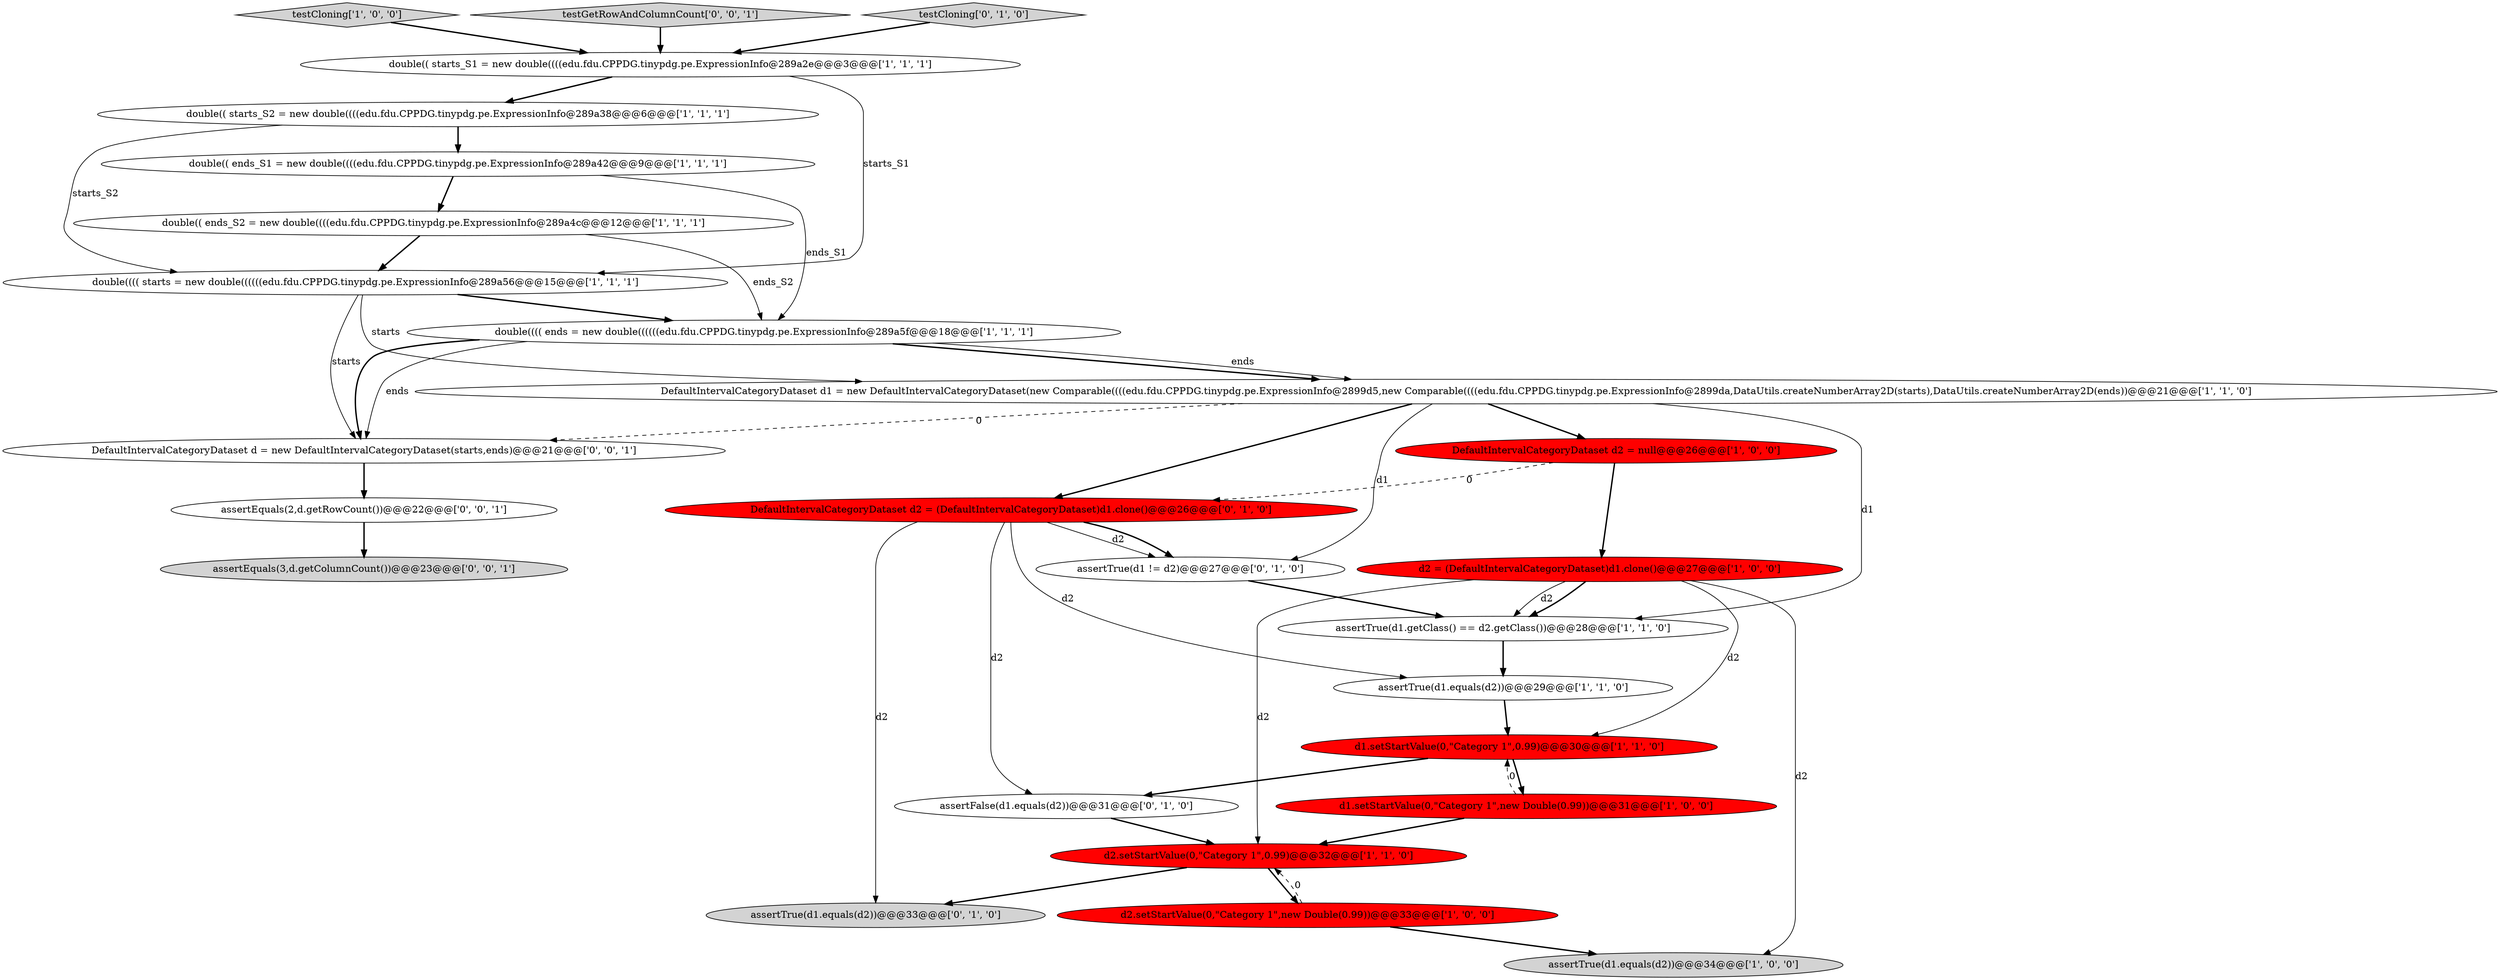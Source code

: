 digraph {
11 [style = filled, label = "assertTrue(d1.equals(d2))@@@29@@@['1', '1', '0']", fillcolor = white, shape = ellipse image = "AAA0AAABBB1BBB"];
13 [style = filled, label = "d2 = (DefaultIntervalCategoryDataset)d1.clone()@@@27@@@['1', '0', '0']", fillcolor = red, shape = ellipse image = "AAA1AAABBB1BBB"];
22 [style = filled, label = "DefaultIntervalCategoryDataset d = new DefaultIntervalCategoryDataset(starts,ends)@@@21@@@['0', '0', '1']", fillcolor = white, shape = ellipse image = "AAA0AAABBB3BBB"];
10 [style = filled, label = "double(( starts_S2 = new double((((edu.fdu.CPPDG.tinypdg.pe.ExpressionInfo@289a38@@@6@@@['1', '1', '1']", fillcolor = white, shape = ellipse image = "AAA0AAABBB1BBB"];
0 [style = filled, label = "double(((( ends = new double((((((edu.fdu.CPPDG.tinypdg.pe.ExpressionInfo@289a5f@@@18@@@['1', '1', '1']", fillcolor = white, shape = ellipse image = "AAA0AAABBB1BBB"];
6 [style = filled, label = "assertTrue(d1.getClass() == d2.getClass())@@@28@@@['1', '1', '0']", fillcolor = white, shape = ellipse image = "AAA0AAABBB1BBB"];
12 [style = filled, label = "testCloning['1', '0', '0']", fillcolor = lightgray, shape = diamond image = "AAA0AAABBB1BBB"];
7 [style = filled, label = "d2.setStartValue(0,\"Category 1\",0.99)@@@32@@@['1', '1', '0']", fillcolor = red, shape = ellipse image = "AAA1AAABBB1BBB"];
4 [style = filled, label = "assertTrue(d1.equals(d2))@@@34@@@['1', '0', '0']", fillcolor = lightgray, shape = ellipse image = "AAA0AAABBB1BBB"];
16 [style = filled, label = "d2.setStartValue(0,\"Category 1\",new Double(0.99))@@@33@@@['1', '0', '0']", fillcolor = red, shape = ellipse image = "AAA1AAABBB1BBB"];
20 [style = filled, label = "assertTrue(d1 != d2)@@@27@@@['0', '1', '0']", fillcolor = white, shape = ellipse image = "AAA0AAABBB2BBB"];
1 [style = filled, label = "DefaultIntervalCategoryDataset d1 = new DefaultIntervalCategoryDataset(new Comparable((((edu.fdu.CPPDG.tinypdg.pe.ExpressionInfo@2899d5,new Comparable((((edu.fdu.CPPDG.tinypdg.pe.ExpressionInfo@2899da,DataUtils.createNumberArray2D(starts),DataUtils.createNumberArray2D(ends))@@@21@@@['1', '1', '0']", fillcolor = white, shape = ellipse image = "AAA0AAABBB1BBB"];
23 [style = filled, label = "assertEquals(2,d.getRowCount())@@@22@@@['0', '0', '1']", fillcolor = white, shape = ellipse image = "AAA0AAABBB3BBB"];
2 [style = filled, label = "double(((( starts = new double((((((edu.fdu.CPPDG.tinypdg.pe.ExpressionInfo@289a56@@@15@@@['1', '1', '1']", fillcolor = white, shape = ellipse image = "AAA0AAABBB1BBB"];
19 [style = filled, label = "assertTrue(d1.equals(d2))@@@33@@@['0', '1', '0']", fillcolor = lightgray, shape = ellipse image = "AAA0AAABBB2BBB"];
17 [style = filled, label = "DefaultIntervalCategoryDataset d2 = (DefaultIntervalCategoryDataset)d1.clone()@@@26@@@['0', '1', '0']", fillcolor = red, shape = ellipse image = "AAA1AAABBB2BBB"];
24 [style = filled, label = "assertEquals(3,d.getColumnCount())@@@23@@@['0', '0', '1']", fillcolor = lightgray, shape = ellipse image = "AAA0AAABBB3BBB"];
3 [style = filled, label = "DefaultIntervalCategoryDataset d2 = null@@@26@@@['1', '0', '0']", fillcolor = red, shape = ellipse image = "AAA1AAABBB1BBB"];
25 [style = filled, label = "testGetRowAndColumnCount['0', '0', '1']", fillcolor = lightgray, shape = diamond image = "AAA0AAABBB3BBB"];
21 [style = filled, label = "testCloning['0', '1', '0']", fillcolor = lightgray, shape = diamond image = "AAA0AAABBB2BBB"];
15 [style = filled, label = "d1.setStartValue(0,\"Category 1\",new Double(0.99))@@@31@@@['1', '0', '0']", fillcolor = red, shape = ellipse image = "AAA1AAABBB1BBB"];
5 [style = filled, label = "double(( starts_S1 = new double((((edu.fdu.CPPDG.tinypdg.pe.ExpressionInfo@289a2e@@@3@@@['1', '1', '1']", fillcolor = white, shape = ellipse image = "AAA0AAABBB1BBB"];
9 [style = filled, label = "double(( ends_S1 = new double((((edu.fdu.CPPDG.tinypdg.pe.ExpressionInfo@289a42@@@9@@@['1', '1', '1']", fillcolor = white, shape = ellipse image = "AAA0AAABBB1BBB"];
14 [style = filled, label = "double(( ends_S2 = new double((((edu.fdu.CPPDG.tinypdg.pe.ExpressionInfo@289a4c@@@12@@@['1', '1', '1']", fillcolor = white, shape = ellipse image = "AAA0AAABBB1BBB"];
8 [style = filled, label = "d1.setStartValue(0,\"Category 1\",0.99)@@@30@@@['1', '1', '0']", fillcolor = red, shape = ellipse image = "AAA1AAABBB1BBB"];
18 [style = filled, label = "assertFalse(d1.equals(d2))@@@31@@@['0', '1', '0']", fillcolor = white, shape = ellipse image = "AAA0AAABBB2BBB"];
5->10 [style = bold, label=""];
3->17 [style = dashed, label="0"];
8->15 [style = bold, label=""];
12->5 [style = bold, label=""];
15->7 [style = bold, label=""];
8->18 [style = bold, label=""];
14->0 [style = solid, label="ends_S2"];
17->20 [style = solid, label="d2"];
2->1 [style = solid, label="starts"];
1->3 [style = bold, label=""];
13->6 [style = solid, label="d2"];
20->6 [style = bold, label=""];
22->23 [style = bold, label=""];
17->18 [style = solid, label="d2"];
13->4 [style = solid, label="d2"];
1->17 [style = bold, label=""];
1->22 [style = dashed, label="0"];
21->5 [style = bold, label=""];
2->22 [style = solid, label="starts"];
23->24 [style = bold, label=""];
2->0 [style = bold, label=""];
15->8 [style = dashed, label="0"];
10->2 [style = solid, label="starts_S2"];
17->19 [style = solid, label="d2"];
0->1 [style = bold, label=""];
6->11 [style = bold, label=""];
0->22 [style = bold, label=""];
0->22 [style = solid, label="ends"];
7->16 [style = bold, label=""];
13->8 [style = solid, label="d2"];
9->14 [style = bold, label=""];
3->13 [style = bold, label=""];
1->6 [style = solid, label="d1"];
11->8 [style = bold, label=""];
25->5 [style = bold, label=""];
14->2 [style = bold, label=""];
10->9 [style = bold, label=""];
9->0 [style = solid, label="ends_S1"];
1->20 [style = solid, label="d1"];
13->7 [style = solid, label="d2"];
13->6 [style = bold, label=""];
16->4 [style = bold, label=""];
18->7 [style = bold, label=""];
5->2 [style = solid, label="starts_S1"];
17->11 [style = solid, label="d2"];
16->7 [style = dashed, label="0"];
7->19 [style = bold, label=""];
0->1 [style = solid, label="ends"];
17->20 [style = bold, label=""];
}
